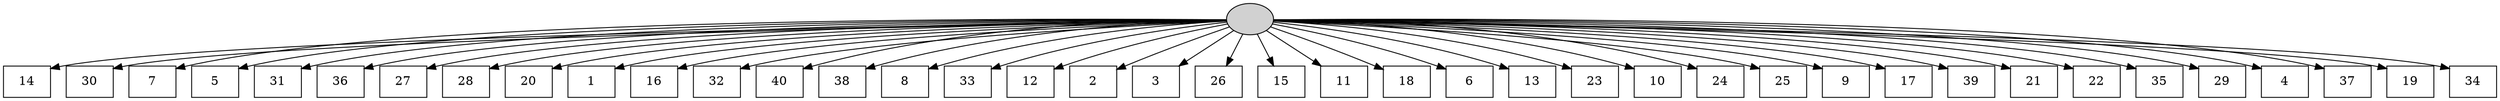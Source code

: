 digraph G {
0[style=filled, fillcolor=grey82, label=""];
1[shape=box,style=filled, fillcolor=white,label="14\n"];
2[shape=box,style=filled, fillcolor=white,label="30\n"];
3[shape=box,style=filled, fillcolor=white,label="7\n"];
4[shape=box,style=filled, fillcolor=white,label="5\n"];
5[shape=box,style=filled, fillcolor=white,label="31\n"];
6[shape=box,style=filled, fillcolor=white,label="36\n"];
7[shape=box,style=filled, fillcolor=white,label="27\n"];
8[shape=box,style=filled, fillcolor=white,label="28\n"];
9[shape=box,style=filled, fillcolor=white,label="20\n"];
10[shape=box,style=filled, fillcolor=white,label="1\n"];
11[shape=box,style=filled, fillcolor=white,label="16\n"];
12[shape=box,style=filled, fillcolor=white,label="32\n"];
13[shape=box,style=filled, fillcolor=white,label="40\n"];
14[shape=box,style=filled, fillcolor=white,label="38\n"];
15[shape=box,style=filled, fillcolor=white,label="8\n"];
16[shape=box,style=filled, fillcolor=white,label="33\n"];
17[shape=box,style=filled, fillcolor=white,label="12\n"];
18[shape=box,style=filled, fillcolor=white,label="2\n"];
19[shape=box,style=filled, fillcolor=white,label="3\n"];
20[shape=box,style=filled, fillcolor=white,label="26\n"];
21[shape=box,style=filled, fillcolor=white,label="15\n"];
22[shape=box,style=filled, fillcolor=white,label="11\n"];
23[shape=box,style=filled, fillcolor=white,label="18\n"];
24[shape=box,style=filled, fillcolor=white,label="6\n"];
25[shape=box,style=filled, fillcolor=white,label="13\n"];
26[shape=box,style=filled, fillcolor=white,label="23\n"];
27[shape=box,style=filled, fillcolor=white,label="10\n"];
28[shape=box,style=filled, fillcolor=white,label="24\n"];
29[shape=box,style=filled, fillcolor=white,label="25\n"];
30[shape=box,style=filled, fillcolor=white,label="9\n"];
31[shape=box,style=filled, fillcolor=white,label="17\n"];
32[shape=box,style=filled, fillcolor=white,label="39\n"];
33[shape=box,style=filled, fillcolor=white,label="21\n"];
34[shape=box,style=filled, fillcolor=white,label="22\n"];
35[shape=box,style=filled, fillcolor=white,label="35\n"];
36[shape=box,style=filled, fillcolor=white,label="29\n"];
37[shape=box,style=filled, fillcolor=white,label="4\n"];
38[shape=box,style=filled, fillcolor=white,label="37\n"];
39[shape=box,style=filled, fillcolor=white,label="19\n"];
40[shape=box,style=filled, fillcolor=white,label="34\n"];
0->1 ;
0->2 ;
0->3 ;
0->4 ;
0->5 ;
0->6 ;
0->7 ;
0->8 ;
0->9 ;
0->10 ;
0->11 ;
0->12 ;
0->13 ;
0->14 ;
0->15 ;
0->16 ;
0->17 ;
0->18 ;
0->19 ;
0->20 ;
0->21 ;
0->22 ;
0->23 ;
0->24 ;
0->25 ;
0->26 ;
0->27 ;
0->28 ;
0->29 ;
0->30 ;
0->31 ;
0->32 ;
0->33 ;
0->34 ;
0->35 ;
0->36 ;
0->37 ;
0->38 ;
0->39 ;
0->40 ;
}
